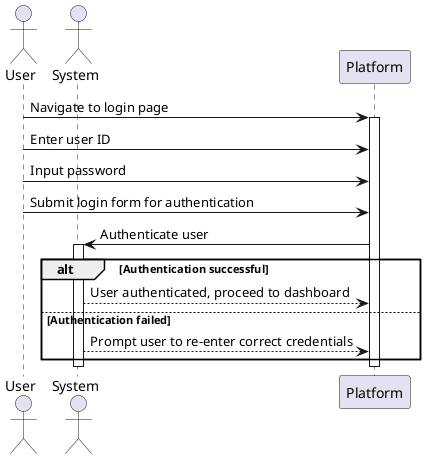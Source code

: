 @startuml
actor User
actor System

User -> Platform: Navigate to login page
activate Platform

User -> Platform: Enter user ID
User -> Platform: Input password
User -> Platform: Submit login form for authentication
Platform -> System: Authenticate user
activate System

alt Authentication successful
  System --> Platform: User authenticated, proceed to dashboard
else Authentication failed
  System --> Platform: Prompt user to re-enter correct credentials
end

deactivate Platform
deactivate System
@enduml
